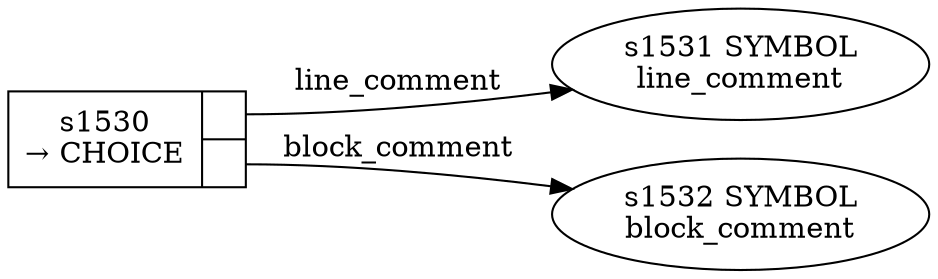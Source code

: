 
  digraph comment {
  
    rankdir=LR;
  
    s1530 [label="{s1530\n&rarr; CHOICE|{<p0>|<p1>}}", shape=record, fixedsize=false, peripheries=1];
  s1531 [label="s1531 SYMBOL\nline_comment" href="rust-grammar.json.line_comment.dot.svg"];
  s1530:p0 -> s1531 [label="line_comment"];
  s1532 [label="s1532 SYMBOL\nblock_comment" href="rust-grammar.json.block_comment.dot.svg"];
  s1530:p1 -> s1532 [label="block_comment"];
  
  }
  
